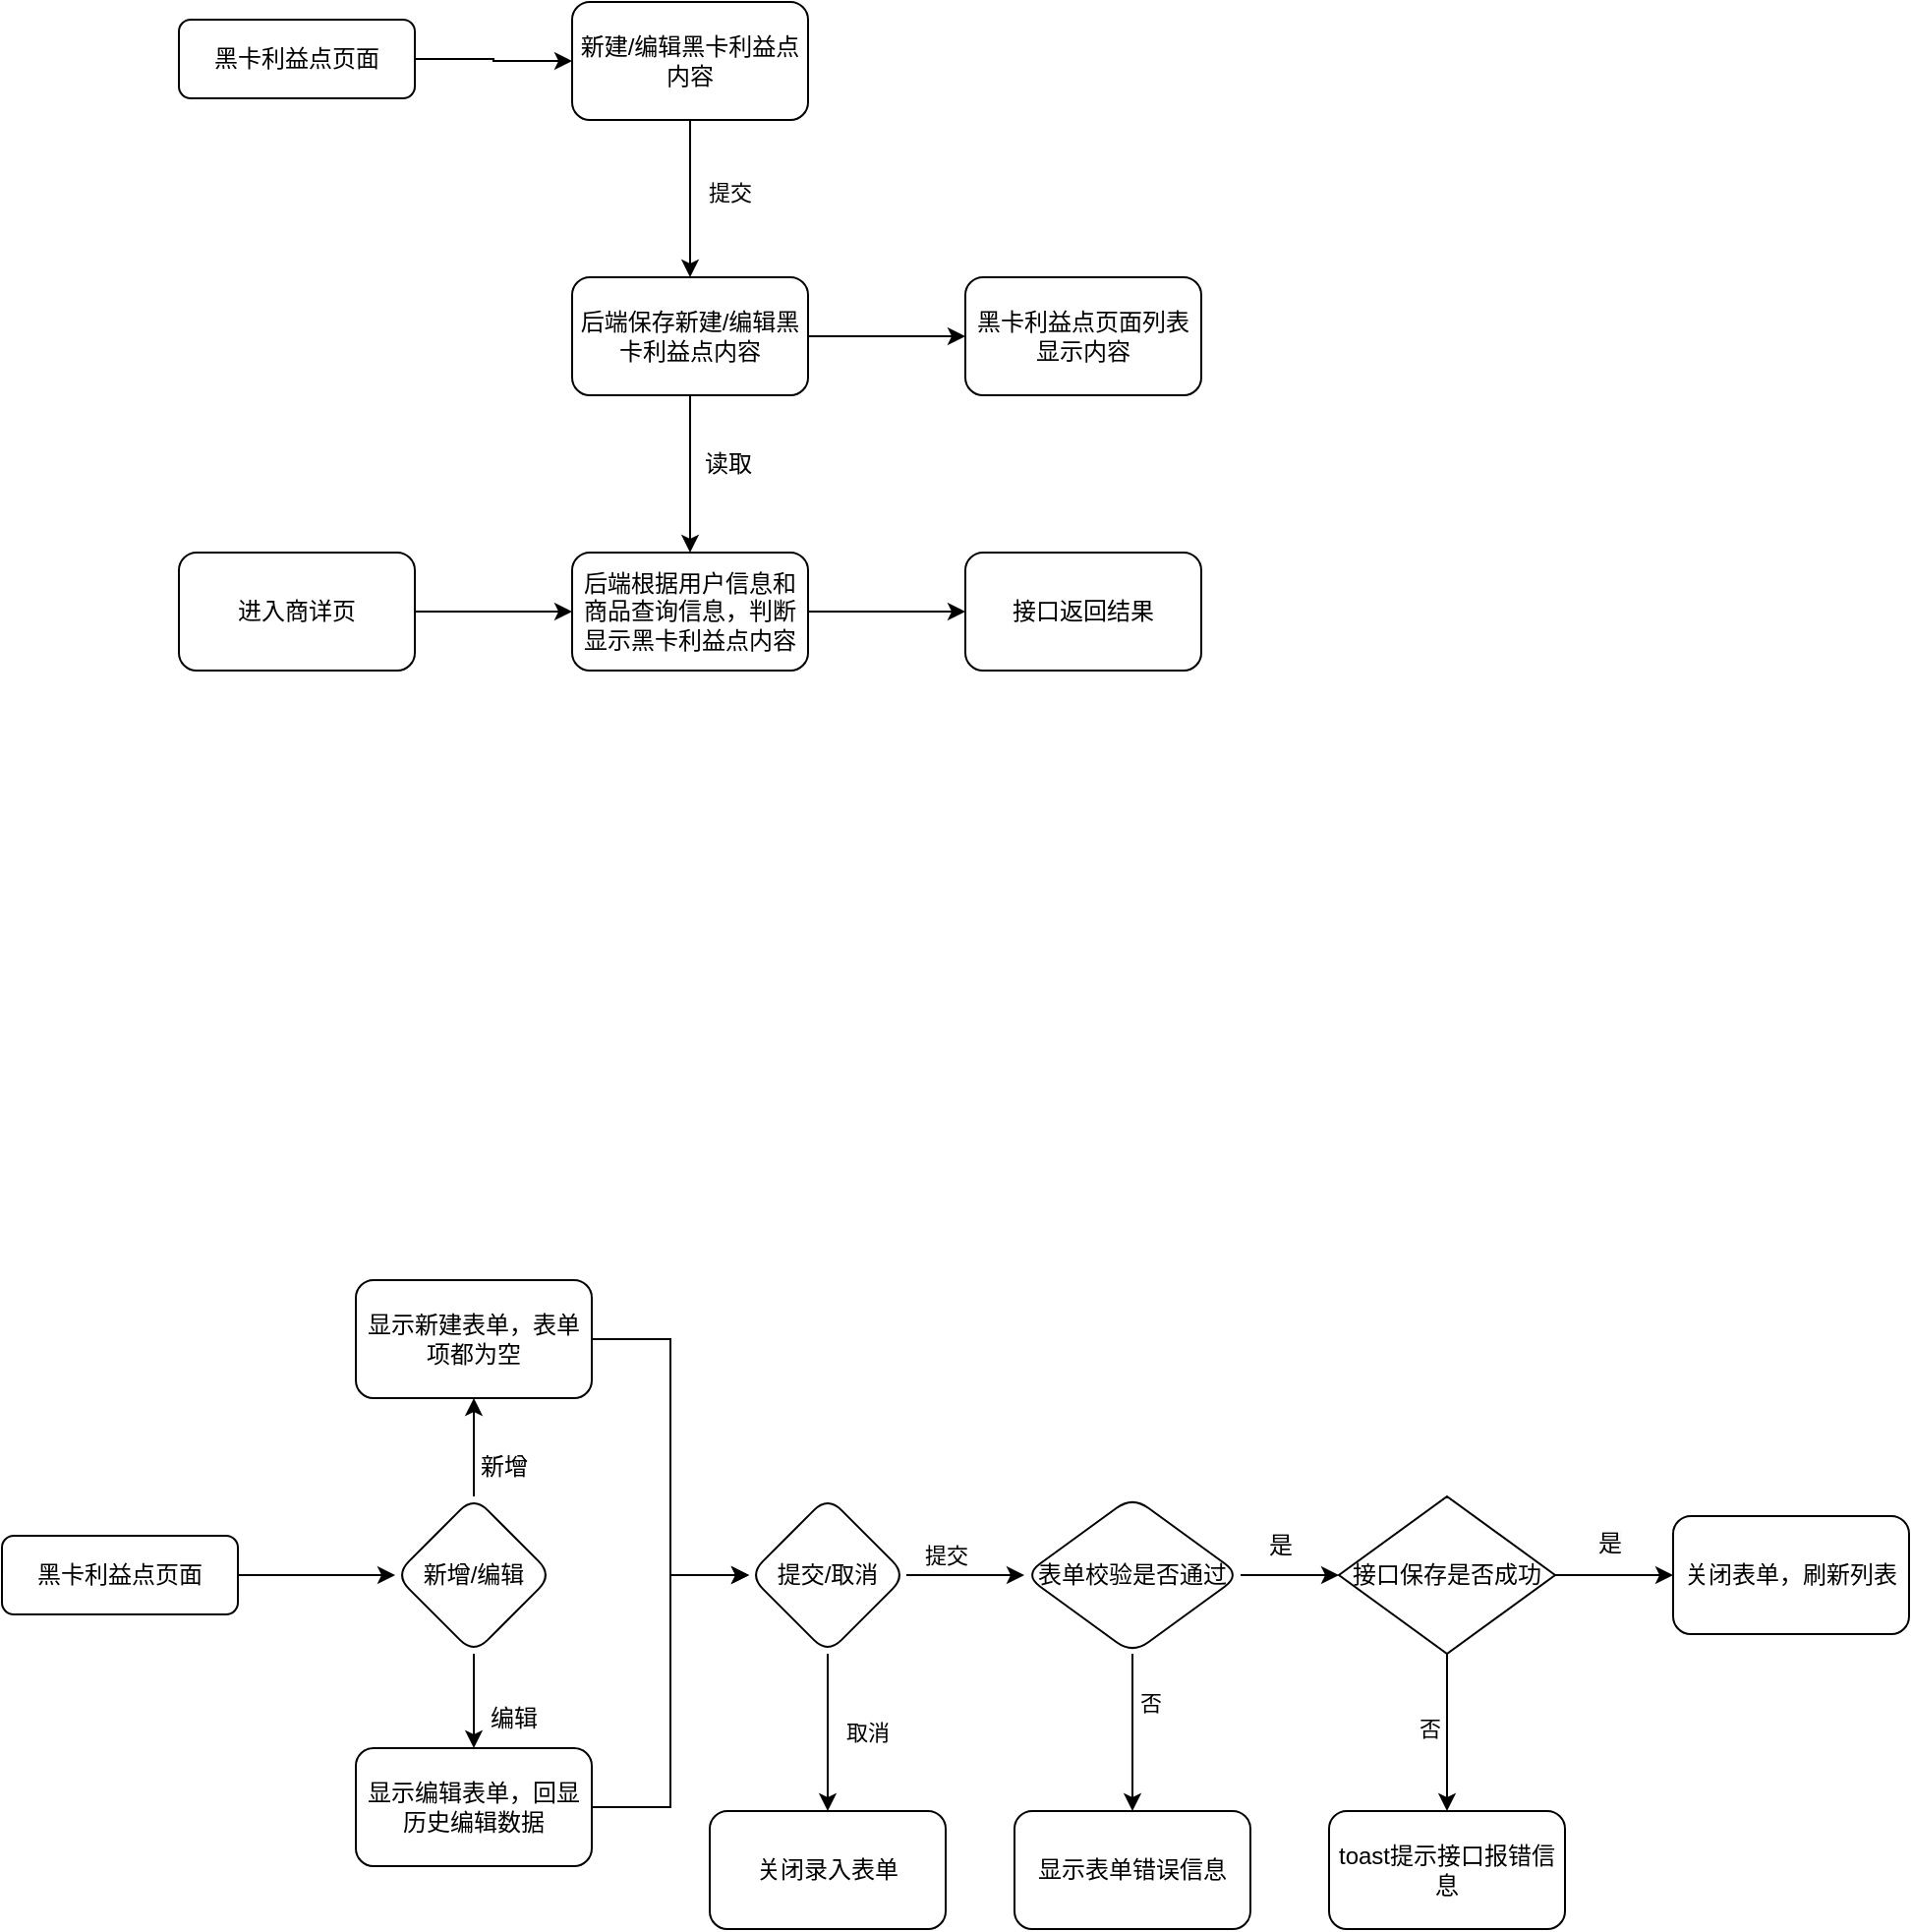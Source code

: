 <mxfile version="21.7.2" type="github">
  <diagram id="C5RBs43oDa-KdzZeNtuy" name="Page-1">
    <mxGraphModel dx="989" dy="527" grid="1" gridSize="10" guides="1" tooltips="1" connect="1" arrows="1" fold="1" page="1" pageScale="1" pageWidth="827" pageHeight="1169" math="0" shadow="0">
      <root>
        <mxCell id="WIyWlLk6GJQsqaUBKTNV-0" />
        <mxCell id="WIyWlLk6GJQsqaUBKTNV-1" parent="WIyWlLk6GJQsqaUBKTNV-0" />
        <mxCell id="uYcCShCzFwPCH8ghl1TK-3" value="" style="edgeStyle=orthogonalEdgeStyle;rounded=0;orthogonalLoop=1;jettySize=auto;html=1;" edge="1" parent="WIyWlLk6GJQsqaUBKTNV-1" source="WIyWlLk6GJQsqaUBKTNV-3" target="uYcCShCzFwPCH8ghl1TK-2">
          <mxGeometry relative="1" as="geometry" />
        </mxCell>
        <mxCell id="WIyWlLk6GJQsqaUBKTNV-3" value="黑卡利益点页面" style="rounded=1;whiteSpace=wrap;html=1;fontSize=12;glass=0;strokeWidth=1;shadow=0;" parent="WIyWlLk6GJQsqaUBKTNV-1" vertex="1">
          <mxGeometry x="160" y="79" width="120" height="40" as="geometry" />
        </mxCell>
        <mxCell id="uYcCShCzFwPCH8ghl1TK-5" value="" style="edgeStyle=orthogonalEdgeStyle;rounded=0;orthogonalLoop=1;jettySize=auto;html=1;" edge="1" parent="WIyWlLk6GJQsqaUBKTNV-1" source="uYcCShCzFwPCH8ghl1TK-2" target="uYcCShCzFwPCH8ghl1TK-4">
          <mxGeometry relative="1" as="geometry" />
        </mxCell>
        <mxCell id="uYcCShCzFwPCH8ghl1TK-6" value="提交" style="edgeLabel;html=1;align=center;verticalAlign=middle;resizable=0;points=[];" vertex="1" connectable="0" parent="uYcCShCzFwPCH8ghl1TK-5">
          <mxGeometry x="-0.075" y="7" relative="1" as="geometry">
            <mxPoint x="13" as="offset" />
          </mxGeometry>
        </mxCell>
        <mxCell id="uYcCShCzFwPCH8ghl1TK-2" value="新建/编辑黑卡利益点内容" style="whiteSpace=wrap;html=1;rounded=1;glass=0;strokeWidth=1;shadow=0;" vertex="1" parent="WIyWlLk6GJQsqaUBKTNV-1">
          <mxGeometry x="360" y="70" width="120" height="60" as="geometry" />
        </mxCell>
        <mxCell id="uYcCShCzFwPCH8ghl1TK-13" value="" style="edgeStyle=orthogonalEdgeStyle;rounded=0;orthogonalLoop=1;jettySize=auto;html=1;" edge="1" parent="WIyWlLk6GJQsqaUBKTNV-1" source="uYcCShCzFwPCH8ghl1TK-4" target="uYcCShCzFwPCH8ghl1TK-9">
          <mxGeometry relative="1" as="geometry" />
        </mxCell>
        <mxCell id="uYcCShCzFwPCH8ghl1TK-16" value="" style="edgeStyle=orthogonalEdgeStyle;rounded=0;orthogonalLoop=1;jettySize=auto;html=1;" edge="1" parent="WIyWlLk6GJQsqaUBKTNV-1" source="uYcCShCzFwPCH8ghl1TK-4" target="uYcCShCzFwPCH8ghl1TK-15">
          <mxGeometry relative="1" as="geometry" />
        </mxCell>
        <mxCell id="uYcCShCzFwPCH8ghl1TK-4" value="后端保存新建/编辑黑卡利益点内容" style="whiteSpace=wrap;html=1;rounded=1;glass=0;strokeWidth=1;shadow=0;" vertex="1" parent="WIyWlLk6GJQsqaUBKTNV-1">
          <mxGeometry x="360" y="210" width="120" height="60" as="geometry" />
        </mxCell>
        <mxCell id="uYcCShCzFwPCH8ghl1TK-10" value="" style="edgeStyle=orthogonalEdgeStyle;rounded=0;orthogonalLoop=1;jettySize=auto;html=1;" edge="1" parent="WIyWlLk6GJQsqaUBKTNV-1" source="uYcCShCzFwPCH8ghl1TK-7" target="uYcCShCzFwPCH8ghl1TK-9">
          <mxGeometry relative="1" as="geometry" />
        </mxCell>
        <mxCell id="uYcCShCzFwPCH8ghl1TK-7" value="进入商详页" style="whiteSpace=wrap;html=1;rounded=1;glass=0;strokeWidth=1;shadow=0;" vertex="1" parent="WIyWlLk6GJQsqaUBKTNV-1">
          <mxGeometry x="160" y="350" width="120" height="60" as="geometry" />
        </mxCell>
        <mxCell id="uYcCShCzFwPCH8ghl1TK-12" value="" style="edgeStyle=orthogonalEdgeStyle;rounded=0;orthogonalLoop=1;jettySize=auto;html=1;" edge="1" parent="WIyWlLk6GJQsqaUBKTNV-1" source="uYcCShCzFwPCH8ghl1TK-9" target="uYcCShCzFwPCH8ghl1TK-11">
          <mxGeometry relative="1" as="geometry" />
        </mxCell>
        <mxCell id="uYcCShCzFwPCH8ghl1TK-9" value="后端根据用户信息和商品查询信息，判断显示黑卡利益点内容" style="whiteSpace=wrap;html=1;rounded=1;glass=0;strokeWidth=1;shadow=0;" vertex="1" parent="WIyWlLk6GJQsqaUBKTNV-1">
          <mxGeometry x="360" y="350" width="120" height="60" as="geometry" />
        </mxCell>
        <mxCell id="uYcCShCzFwPCH8ghl1TK-11" value="接口返回结果" style="whiteSpace=wrap;html=1;rounded=1;glass=0;strokeWidth=1;shadow=0;" vertex="1" parent="WIyWlLk6GJQsqaUBKTNV-1">
          <mxGeometry x="560" y="350" width="120" height="60" as="geometry" />
        </mxCell>
        <mxCell id="uYcCShCzFwPCH8ghl1TK-14" value="读取" style="text;html=1;align=center;verticalAlign=middle;resizable=0;points=[];autosize=1;strokeColor=none;fillColor=none;" vertex="1" parent="WIyWlLk6GJQsqaUBKTNV-1">
          <mxGeometry x="414" y="290" width="50" height="30" as="geometry" />
        </mxCell>
        <mxCell id="uYcCShCzFwPCH8ghl1TK-15" value="黑卡利益点页面列表显示内容" style="rounded=1;whiteSpace=wrap;html=1;glass=0;strokeWidth=1;shadow=0;" vertex="1" parent="WIyWlLk6GJQsqaUBKTNV-1">
          <mxGeometry x="560" y="210" width="120" height="60" as="geometry" />
        </mxCell>
        <mxCell id="uYcCShCzFwPCH8ghl1TK-24" value="" style="edgeStyle=orthogonalEdgeStyle;rounded=0;orthogonalLoop=1;jettySize=auto;html=1;" edge="1" parent="WIyWlLk6GJQsqaUBKTNV-1" source="uYcCShCzFwPCH8ghl1TK-20" target="uYcCShCzFwPCH8ghl1TK-23">
          <mxGeometry relative="1" as="geometry" />
        </mxCell>
        <mxCell id="uYcCShCzFwPCH8ghl1TK-20" value="黑卡利益点页面" style="rounded=1;whiteSpace=wrap;html=1;fontSize=12;glass=0;strokeWidth=1;shadow=0;" vertex="1" parent="WIyWlLk6GJQsqaUBKTNV-1">
          <mxGeometry x="70" y="850" width="120" height="40" as="geometry" />
        </mxCell>
        <mxCell id="uYcCShCzFwPCH8ghl1TK-28" value="" style="edgeStyle=orthogonalEdgeStyle;rounded=0;orthogonalLoop=1;jettySize=auto;html=1;" edge="1" parent="WIyWlLk6GJQsqaUBKTNV-1" source="uYcCShCzFwPCH8ghl1TK-23" target="uYcCShCzFwPCH8ghl1TK-27">
          <mxGeometry relative="1" as="geometry" />
        </mxCell>
        <mxCell id="uYcCShCzFwPCH8ghl1TK-30" value="" style="edgeStyle=orthogonalEdgeStyle;rounded=0;orthogonalLoop=1;jettySize=auto;html=1;" edge="1" parent="WIyWlLk6GJQsqaUBKTNV-1" source="uYcCShCzFwPCH8ghl1TK-23" target="uYcCShCzFwPCH8ghl1TK-29">
          <mxGeometry relative="1" as="geometry" />
        </mxCell>
        <mxCell id="uYcCShCzFwPCH8ghl1TK-23" value="新增/编辑" style="rhombus;whiteSpace=wrap;html=1;rounded=1;glass=0;strokeWidth=1;shadow=0;" vertex="1" parent="WIyWlLk6GJQsqaUBKTNV-1">
          <mxGeometry x="270" y="830" width="80" height="80" as="geometry" />
        </mxCell>
        <mxCell id="uYcCShCzFwPCH8ghl1TK-36" style="edgeStyle=orthogonalEdgeStyle;rounded=0;orthogonalLoop=1;jettySize=auto;html=1;entryX=0;entryY=0.5;entryDx=0;entryDy=0;" edge="1" parent="WIyWlLk6GJQsqaUBKTNV-1" source="uYcCShCzFwPCH8ghl1TK-27" target="uYcCShCzFwPCH8ghl1TK-34">
          <mxGeometry relative="1" as="geometry" />
        </mxCell>
        <mxCell id="uYcCShCzFwPCH8ghl1TK-27" value="显示新建表单，表单项都为空" style="rounded=1;whiteSpace=wrap;html=1;glass=0;strokeWidth=1;shadow=0;" vertex="1" parent="WIyWlLk6GJQsqaUBKTNV-1">
          <mxGeometry x="250" y="720" width="120" height="60" as="geometry" />
        </mxCell>
        <mxCell id="uYcCShCzFwPCH8ghl1TK-37" style="edgeStyle=orthogonalEdgeStyle;rounded=0;orthogonalLoop=1;jettySize=auto;html=1;entryX=0;entryY=0.5;entryDx=0;entryDy=0;" edge="1" parent="WIyWlLk6GJQsqaUBKTNV-1" source="uYcCShCzFwPCH8ghl1TK-29" target="uYcCShCzFwPCH8ghl1TK-34">
          <mxGeometry relative="1" as="geometry" />
        </mxCell>
        <mxCell id="uYcCShCzFwPCH8ghl1TK-29" value="显示编辑表单，回显历史编辑数据" style="rounded=1;whiteSpace=wrap;html=1;glass=0;strokeWidth=1;shadow=0;" vertex="1" parent="WIyWlLk6GJQsqaUBKTNV-1">
          <mxGeometry x="250" y="958" width="120" height="60" as="geometry" />
        </mxCell>
        <mxCell id="uYcCShCzFwPCH8ghl1TK-31" value="新增" style="text;html=1;align=center;verticalAlign=middle;resizable=0;points=[];autosize=1;strokeColor=none;fillColor=none;" vertex="1" parent="WIyWlLk6GJQsqaUBKTNV-1">
          <mxGeometry x="300" y="800" width="50" height="30" as="geometry" />
        </mxCell>
        <mxCell id="uYcCShCzFwPCH8ghl1TK-32" value="编辑" style="text;html=1;align=center;verticalAlign=middle;resizable=0;points=[];autosize=1;strokeColor=none;fillColor=none;" vertex="1" parent="WIyWlLk6GJQsqaUBKTNV-1">
          <mxGeometry x="305" y="928" width="50" height="30" as="geometry" />
        </mxCell>
        <mxCell id="uYcCShCzFwPCH8ghl1TK-40" value="" style="edgeStyle=orthogonalEdgeStyle;rounded=0;orthogonalLoop=1;jettySize=auto;html=1;" edge="1" parent="WIyWlLk6GJQsqaUBKTNV-1" source="uYcCShCzFwPCH8ghl1TK-34" target="uYcCShCzFwPCH8ghl1TK-39">
          <mxGeometry relative="1" as="geometry" />
        </mxCell>
        <mxCell id="uYcCShCzFwPCH8ghl1TK-41" value="提交" style="edgeLabel;html=1;align=center;verticalAlign=middle;resizable=0;points=[];" vertex="1" connectable="0" parent="uYcCShCzFwPCH8ghl1TK-40">
          <mxGeometry x="-0.275" y="6" relative="1" as="geometry">
            <mxPoint x="-2" y="-4" as="offset" />
          </mxGeometry>
        </mxCell>
        <mxCell id="uYcCShCzFwPCH8ghl1TK-45" value="" style="edgeStyle=orthogonalEdgeStyle;rounded=0;orthogonalLoop=1;jettySize=auto;html=1;" edge="1" parent="WIyWlLk6GJQsqaUBKTNV-1" source="uYcCShCzFwPCH8ghl1TK-34" target="uYcCShCzFwPCH8ghl1TK-44">
          <mxGeometry relative="1" as="geometry" />
        </mxCell>
        <mxCell id="uYcCShCzFwPCH8ghl1TK-63" value="取消" style="edgeLabel;html=1;align=center;verticalAlign=middle;resizable=0;points=[];" vertex="1" connectable="0" parent="uYcCShCzFwPCH8ghl1TK-45">
          <mxGeometry x="-0.4" y="9" relative="1" as="geometry">
            <mxPoint x="11" y="16" as="offset" />
          </mxGeometry>
        </mxCell>
        <mxCell id="uYcCShCzFwPCH8ghl1TK-34" value="提交/取消" style="rhombus;whiteSpace=wrap;html=1;rounded=1;glass=0;strokeWidth=1;shadow=0;" vertex="1" parent="WIyWlLk6GJQsqaUBKTNV-1">
          <mxGeometry x="450" y="830" width="80" height="80" as="geometry" />
        </mxCell>
        <mxCell id="uYcCShCzFwPCH8ghl1TK-48" value="" style="edgeStyle=orthogonalEdgeStyle;rounded=0;orthogonalLoop=1;jettySize=auto;html=1;entryX=0;entryY=0.5;entryDx=0;entryDy=0;" edge="1" parent="WIyWlLk6GJQsqaUBKTNV-1" source="uYcCShCzFwPCH8ghl1TK-39" target="uYcCShCzFwPCH8ghl1TK-55">
          <mxGeometry relative="1" as="geometry">
            <mxPoint x="770" y="870" as="targetPoint" />
          </mxGeometry>
        </mxCell>
        <mxCell id="uYcCShCzFwPCH8ghl1TK-54" value="" style="edgeStyle=orthogonalEdgeStyle;rounded=0;orthogonalLoop=1;jettySize=auto;html=1;" edge="1" parent="WIyWlLk6GJQsqaUBKTNV-1" source="uYcCShCzFwPCH8ghl1TK-39" target="uYcCShCzFwPCH8ghl1TK-53">
          <mxGeometry relative="1" as="geometry" />
        </mxCell>
        <mxCell id="uYcCShCzFwPCH8ghl1TK-64" value="否" style="edgeLabel;html=1;align=center;verticalAlign=middle;resizable=0;points=[];" vertex="1" connectable="0" parent="uYcCShCzFwPCH8ghl1TK-54">
          <mxGeometry x="-0.375" y="9" relative="1" as="geometry">
            <mxPoint as="offset" />
          </mxGeometry>
        </mxCell>
        <mxCell id="uYcCShCzFwPCH8ghl1TK-39" value="表单校验是否通过" style="rhombus;whiteSpace=wrap;html=1;rounded=1;glass=0;strokeWidth=1;shadow=0;" vertex="1" parent="WIyWlLk6GJQsqaUBKTNV-1">
          <mxGeometry x="590" y="830" width="110" height="80" as="geometry" />
        </mxCell>
        <mxCell id="uYcCShCzFwPCH8ghl1TK-44" value="关闭录入表单" style="whiteSpace=wrap;html=1;rounded=1;glass=0;strokeWidth=1;shadow=0;" vertex="1" parent="WIyWlLk6GJQsqaUBKTNV-1">
          <mxGeometry x="430" y="990" width="120" height="60" as="geometry" />
        </mxCell>
        <mxCell id="uYcCShCzFwPCH8ghl1TK-49" value="是" style="text;html=1;align=center;verticalAlign=middle;resizable=0;points=[];autosize=1;strokeColor=none;fillColor=none;" vertex="1" parent="WIyWlLk6GJQsqaUBKTNV-1">
          <mxGeometry x="700" y="840" width="40" height="30" as="geometry" />
        </mxCell>
        <mxCell id="uYcCShCzFwPCH8ghl1TK-53" value="显示表单错误信息" style="whiteSpace=wrap;html=1;rounded=1;glass=0;strokeWidth=1;shadow=0;" vertex="1" parent="WIyWlLk6GJQsqaUBKTNV-1">
          <mxGeometry x="585" y="990" width="120" height="60" as="geometry" />
        </mxCell>
        <mxCell id="uYcCShCzFwPCH8ghl1TK-59" value="" style="edgeStyle=orthogonalEdgeStyle;rounded=0;orthogonalLoop=1;jettySize=auto;html=1;" edge="1" parent="WIyWlLk6GJQsqaUBKTNV-1" source="uYcCShCzFwPCH8ghl1TK-55" target="uYcCShCzFwPCH8ghl1TK-58">
          <mxGeometry relative="1" as="geometry" />
        </mxCell>
        <mxCell id="uYcCShCzFwPCH8ghl1TK-62" value="" style="edgeStyle=orthogonalEdgeStyle;rounded=0;orthogonalLoop=1;jettySize=auto;html=1;" edge="1" parent="WIyWlLk6GJQsqaUBKTNV-1" source="uYcCShCzFwPCH8ghl1TK-55" target="uYcCShCzFwPCH8ghl1TK-61">
          <mxGeometry relative="1" as="geometry" />
        </mxCell>
        <mxCell id="uYcCShCzFwPCH8ghl1TK-55" value="接口保存是否成功" style="rhombus;whiteSpace=wrap;html=1;" vertex="1" parent="WIyWlLk6GJQsqaUBKTNV-1">
          <mxGeometry x="750" y="830" width="110" height="80" as="geometry" />
        </mxCell>
        <mxCell id="uYcCShCzFwPCH8ghl1TK-58" value="关闭表单，刷新列表" style="rounded=1;whiteSpace=wrap;html=1;" vertex="1" parent="WIyWlLk6GJQsqaUBKTNV-1">
          <mxGeometry x="920" y="840" width="120" height="60" as="geometry" />
        </mxCell>
        <mxCell id="uYcCShCzFwPCH8ghl1TK-60" value="&lt;span style=&quot;color: rgb(0, 0, 0); font-family: Helvetica; font-size: 12px; font-style: normal; font-variant-ligatures: normal; font-variant-caps: normal; font-weight: 400; letter-spacing: normal; orphans: 2; text-align: center; text-indent: 0px; text-transform: none; widows: 2; word-spacing: 0px; -webkit-text-stroke-width: 0px; background-color: rgb(251, 251, 251); text-decoration-thickness: initial; text-decoration-style: initial; text-decoration-color: initial; float: none; display: inline !important;&quot;&gt;是&lt;/span&gt;" style="text;whiteSpace=wrap;html=1;" vertex="1" parent="WIyWlLk6GJQsqaUBKTNV-1">
          <mxGeometry x="880" y="840" width="50" height="40" as="geometry" />
        </mxCell>
        <mxCell id="uYcCShCzFwPCH8ghl1TK-61" value="toast提示接口报错信息" style="rounded=1;whiteSpace=wrap;html=1;" vertex="1" parent="WIyWlLk6GJQsqaUBKTNV-1">
          <mxGeometry x="745" y="990" width="120" height="60" as="geometry" />
        </mxCell>
        <mxCell id="uYcCShCzFwPCH8ghl1TK-65" value="否" style="edgeLabel;html=1;align=center;verticalAlign=middle;resizable=0;points=[];" vertex="1" connectable="0" parent="WIyWlLk6GJQsqaUBKTNV-1">
          <mxGeometry x="710" y="945" as="geometry">
            <mxPoint x="86" y="3" as="offset" />
          </mxGeometry>
        </mxCell>
      </root>
    </mxGraphModel>
  </diagram>
</mxfile>
